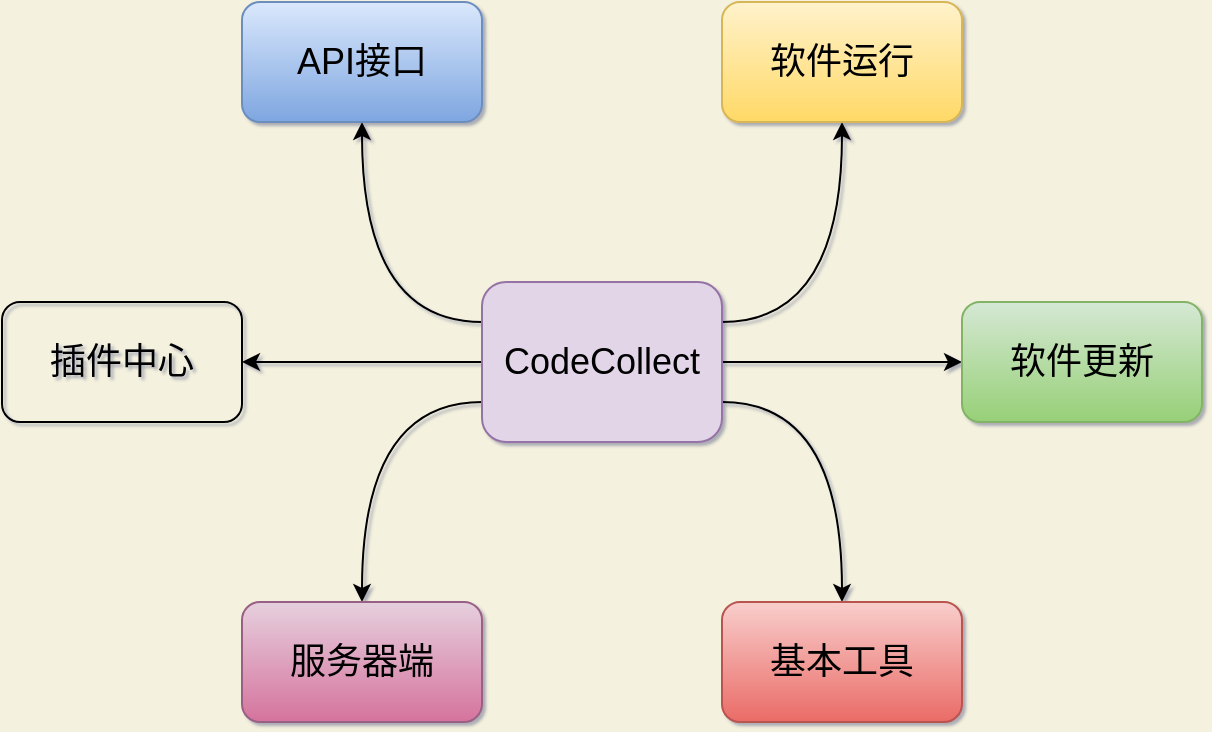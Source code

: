 <mxfile version="20.3.0" type="device"><diagram id="WqyWf9IsIhW4wY9GSZwL" name="第 1 页"><mxGraphModel dx="946" dy="785" grid="1" gridSize="10" guides="1" tooltips="1" connect="1" arrows="1" fold="1" page="1" pageScale="1" pageWidth="1169" pageHeight="1654" background="#f4f1de" math="0" shadow="1"><root><mxCell id="0"/><mxCell id="1" parent="0"/><mxCell id="R2rZmszyxtcxzA9JBhuk-5" value="插件中心" style="rounded=1;whiteSpace=wrap;html=1;fontSize=18;fillColor=none;" vertex="1" parent="1"><mxGeometry x="320" y="650" width="120" height="60" as="geometry"/></mxCell><mxCell id="R2rZmszyxtcxzA9JBhuk-14" style="edgeStyle=orthogonalEdgeStyle;rounded=0;orthogonalLoop=1;jettySize=auto;html=1;exitX=0;exitY=0.25;exitDx=0;exitDy=0;entryX=0.5;entryY=1;entryDx=0;entryDy=0;fontSize=18;curved=1;" edge="1" parent="1" source="R2rZmszyxtcxzA9JBhuk-7" target="R2rZmszyxtcxzA9JBhuk-11"><mxGeometry relative="1" as="geometry"/></mxCell><mxCell id="R2rZmszyxtcxzA9JBhuk-15" style="edgeStyle=orthogonalEdgeStyle;rounded=0;orthogonalLoop=1;jettySize=auto;html=1;exitX=0;exitY=0.5;exitDx=0;exitDy=0;fontSize=18;curved=1;" edge="1" parent="1" source="R2rZmszyxtcxzA9JBhuk-7" target="R2rZmszyxtcxzA9JBhuk-5"><mxGeometry relative="1" as="geometry"/></mxCell><mxCell id="R2rZmszyxtcxzA9JBhuk-16" style="edgeStyle=orthogonalEdgeStyle;rounded=0;orthogonalLoop=1;jettySize=auto;html=1;exitX=0;exitY=0.75;exitDx=0;exitDy=0;entryX=0.5;entryY=0;entryDx=0;entryDy=0;fontSize=18;curved=1;" edge="1" parent="1" source="R2rZmszyxtcxzA9JBhuk-7" target="R2rZmszyxtcxzA9JBhuk-9"><mxGeometry relative="1" as="geometry"/></mxCell><mxCell id="R2rZmszyxtcxzA9JBhuk-17" style="edgeStyle=orthogonalEdgeStyle;rounded=0;orthogonalLoop=1;jettySize=auto;html=1;exitX=1;exitY=0.25;exitDx=0;exitDy=0;entryX=0.5;entryY=1;entryDx=0;entryDy=0;fontSize=18;curved=1;" edge="1" parent="1" source="R2rZmszyxtcxzA9JBhuk-7" target="R2rZmszyxtcxzA9JBhuk-12"><mxGeometry relative="1" as="geometry"/></mxCell><mxCell id="R2rZmszyxtcxzA9JBhuk-18" style="edgeStyle=orthogonalEdgeStyle;rounded=0;orthogonalLoop=1;jettySize=auto;html=1;exitX=1;exitY=0.5;exitDx=0;exitDy=0;entryX=0;entryY=0.5;entryDx=0;entryDy=0;fontSize=18;curved=1;" edge="1" parent="1" source="R2rZmszyxtcxzA9JBhuk-7" target="R2rZmszyxtcxzA9JBhuk-8"><mxGeometry relative="1" as="geometry"/></mxCell><mxCell id="R2rZmszyxtcxzA9JBhuk-19" style="edgeStyle=orthogonalEdgeStyle;rounded=0;orthogonalLoop=1;jettySize=auto;html=1;exitX=1;exitY=0.75;exitDx=0;exitDy=0;entryX=0.5;entryY=0;entryDx=0;entryDy=0;fontSize=18;curved=1;" edge="1" parent="1" source="R2rZmszyxtcxzA9JBhuk-7" target="R2rZmszyxtcxzA9JBhuk-10"><mxGeometry relative="1" as="geometry"/></mxCell><mxCell id="R2rZmszyxtcxzA9JBhuk-7" value="CodeCollect" style="rounded=1;whiteSpace=wrap;html=1;fontSize=18;fillColor=#e1d5e7;strokeColor=#9673a6;" vertex="1" parent="1"><mxGeometry x="560" y="640" width="120" height="80" as="geometry"/></mxCell><mxCell id="R2rZmszyxtcxzA9JBhuk-8" value="软件更新" style="rounded=1;whiteSpace=wrap;html=1;fontSize=18;fillColor=#d5e8d4;gradientColor=#97d077;strokeColor=#82b366;" vertex="1" parent="1"><mxGeometry x="800" y="650" width="120" height="60" as="geometry"/></mxCell><mxCell id="R2rZmszyxtcxzA9JBhuk-9" value="服务器端" style="rounded=1;whiteSpace=wrap;html=1;fontSize=18;fillColor=#e6d0de;gradientColor=#d5739d;strokeColor=#996185;" vertex="1" parent="1"><mxGeometry x="440" y="800" width="120" height="60" as="geometry"/></mxCell><mxCell id="R2rZmszyxtcxzA9JBhuk-10" value="基本工具" style="rounded=1;whiteSpace=wrap;html=1;fontSize=18;fillColor=#f8cecc;gradientColor=#ea6b66;strokeColor=#b85450;" vertex="1" parent="1"><mxGeometry x="680" y="800" width="120" height="60" as="geometry"/></mxCell><mxCell id="R2rZmszyxtcxzA9JBhuk-11" value="API接口" style="rounded=1;whiteSpace=wrap;html=1;fontSize=18;fillColor=#dae8fc;gradientColor=#7ea6e0;strokeColor=#6c8ebf;" vertex="1" parent="1"><mxGeometry x="440" y="500" width="120" height="60" as="geometry"/></mxCell><mxCell id="R2rZmszyxtcxzA9JBhuk-12" value="软件运行" style="rounded=1;whiteSpace=wrap;html=1;fontSize=18;fillColor=#fff2cc;gradientColor=#ffd966;strokeColor=#d6b656;" vertex="1" parent="1"><mxGeometry x="680" y="500" width="120" height="60" as="geometry"/></mxCell></root></mxGraphModel></diagram></mxfile>
